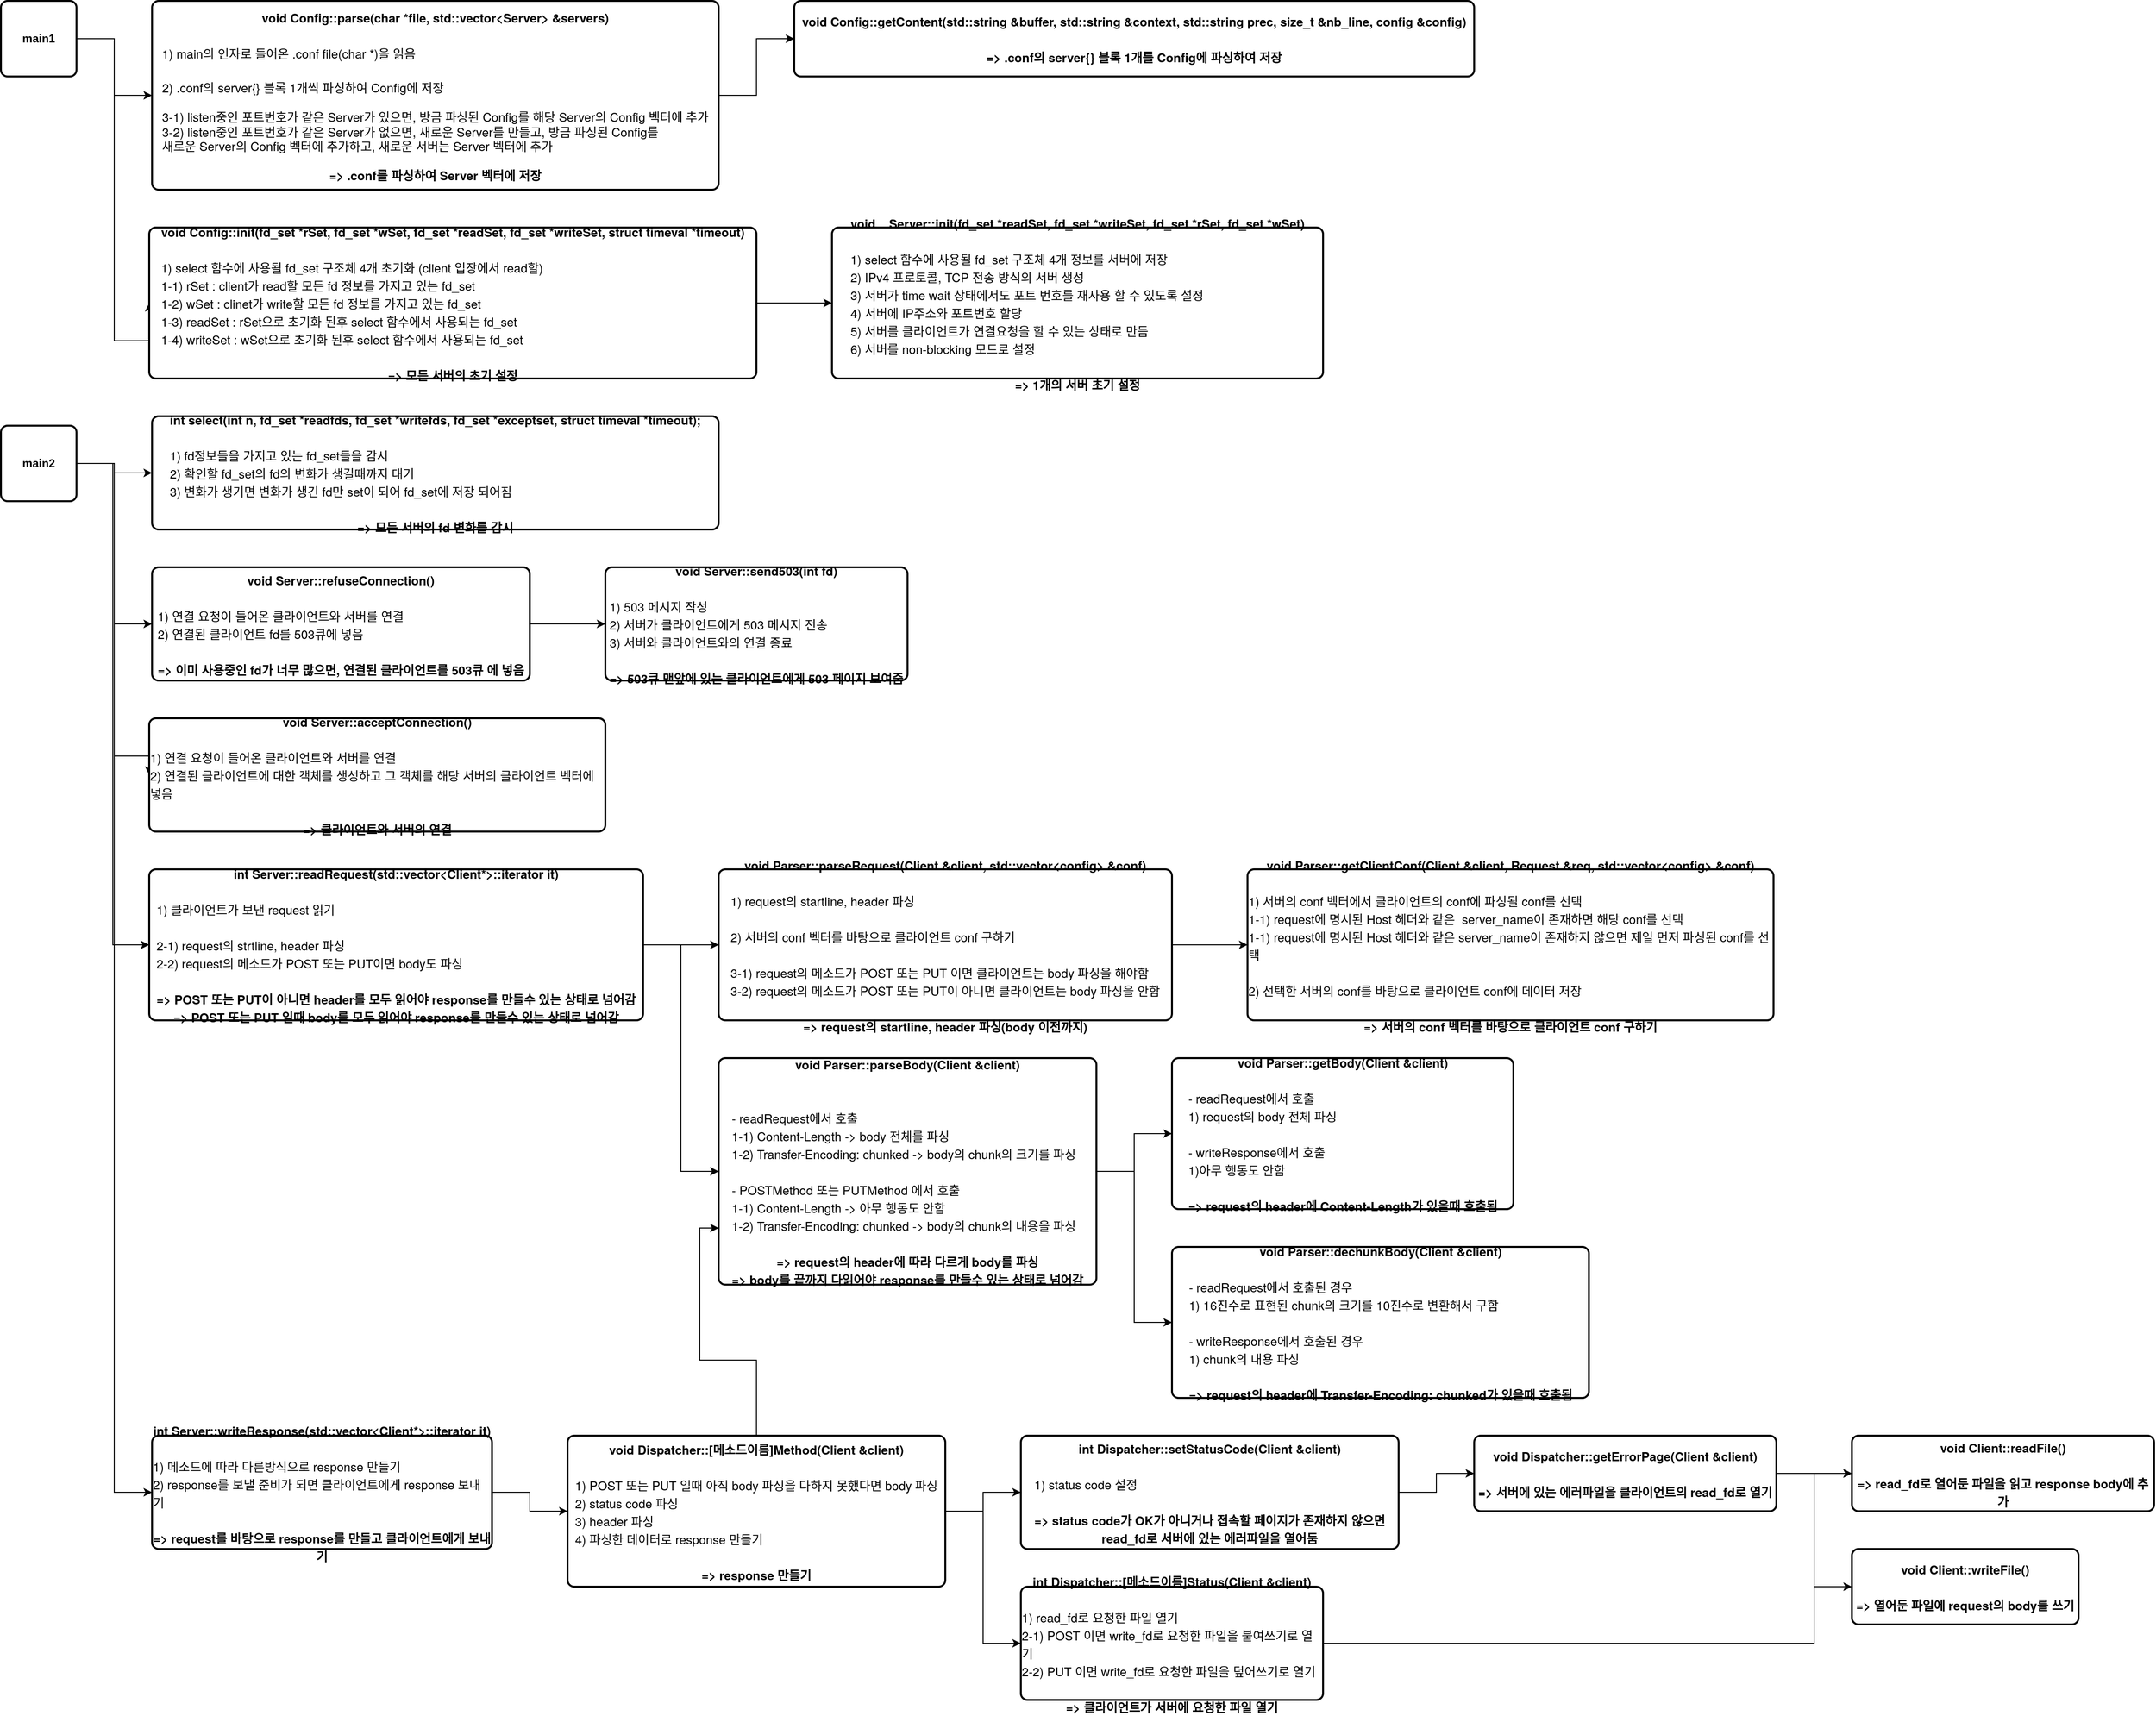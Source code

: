 <mxfile version="14.6.9" type="github">
  <diagram id="ksg2bCNkmtWttex-SocE" name="Page-1">
    <mxGraphModel dx="3784" dy="2456" grid="1" gridSize="10" guides="1" tooltips="1" connect="1" arrows="1" fold="1" page="1" pageScale="1" pageWidth="1654" pageHeight="2336" math="0" shadow="0">
      <root>
        <mxCell id="0" />
        <mxCell id="1" parent="0" />
        <mxCell id="yp7RpvEsYhKyFqzNIah3-1" style="edgeStyle=orthogonalEdgeStyle;rounded=0;orthogonalLoop=1;jettySize=auto;html=1;entryX=0;entryY=0.5;entryDx=0;entryDy=0;" edge="1" parent="1" source="yp7RpvEsYhKyFqzNIah3-3" target="yp7RpvEsYhKyFqzNIah3-5">
          <mxGeometry relative="1" as="geometry">
            <Array as="points">
              <mxPoint x="160" y="80" />
              <mxPoint x="160" y="140" />
            </Array>
          </mxGeometry>
        </mxCell>
        <mxCell id="yp7RpvEsYhKyFqzNIah3-2" style="edgeStyle=orthogonalEdgeStyle;rounded=0;orthogonalLoop=1;jettySize=auto;html=1;entryX=0;entryY=0.5;entryDx=0;entryDy=0;" edge="1" parent="1" source="yp7RpvEsYhKyFqzNIah3-3" target="yp7RpvEsYhKyFqzNIah3-9">
          <mxGeometry relative="1" as="geometry">
            <Array as="points">
              <mxPoint x="160" y="80" />
              <mxPoint x="160" y="400" />
            </Array>
          </mxGeometry>
        </mxCell>
        <mxCell id="yp7RpvEsYhKyFqzNIah3-3" value="&lt;b&gt;main1&lt;/b&gt;" style="rounded=1;whiteSpace=wrap;html=1;absoluteArcSize=1;arcSize=14;strokeWidth=2;" vertex="1" parent="1">
          <mxGeometry x="40" y="40" width="80" height="80" as="geometry" />
        </mxCell>
        <mxCell id="yp7RpvEsYhKyFqzNIah3-4" style="edgeStyle=orthogonalEdgeStyle;rounded=0;orthogonalLoop=1;jettySize=auto;html=1;entryX=0;entryY=0.5;entryDx=0;entryDy=0;" edge="1" parent="1" source="yp7RpvEsYhKyFqzNIah3-5" target="yp7RpvEsYhKyFqzNIah3-6">
          <mxGeometry relative="1" as="geometry" />
        </mxCell>
        <mxCell id="yp7RpvEsYhKyFqzNIah3-5" value="&lt;p class=&quot;p1&quot; style=&quot;margin: 0px ; font-stretch: normal ; font-size: 13px ; line-height: normal ; font-family: &amp;#34;helvetica neue&amp;#34;&quot;&gt;&lt;b&gt;void Config::parse(char *file, std::vector&amp;lt;Server&amp;gt; &amp;amp;servers)&lt;/b&gt;&lt;/p&gt;&lt;p class=&quot;p1&quot; style=&quot;text-align: left ; margin: 0px ; font-stretch: normal ; font-size: 13px ; line-height: normal ; font-family: &amp;#34;helvetica neue&amp;#34;&quot;&gt;&lt;b&gt;&lt;br&gt;&lt;/b&gt;&lt;/p&gt;&lt;p class=&quot;p1&quot; style=&quot;text-align: left ; margin: 0px ; font-stretch: normal ; font-size: 13px ; line-height: normal ; font-family: &amp;#34;helvetica neue&amp;#34;&quot;&gt;1) main의 인자로 들어온 .conf file(char *)을 읽음&lt;/p&gt;&lt;p class=&quot;p1&quot; style=&quot;text-align: left ; margin: 0px ; font-stretch: normal ; font-size: 13px ; line-height: normal ; font-family: &amp;#34;helvetica neue&amp;#34;&quot;&gt;&lt;br&gt;&lt;/p&gt;&lt;font face=&quot;helvetica neue&quot;&gt;&lt;div style=&quot;text-align: left&quot;&gt;&lt;span style=&quot;font-size: 13px&quot;&gt;2) .conf의 server{} 블록 1개씩 파싱하여 Config에 저장&lt;/span&gt;&lt;/div&gt;&lt;div style=&quot;text-align: left&quot;&gt;&lt;span style=&quot;font-size: 13px&quot;&gt;&lt;br&gt;&lt;/span&gt;&lt;/div&gt;&lt;div style=&quot;text-align: left&quot;&gt;&lt;span style=&quot;font-size: 13px&quot;&gt;3-1) listen중인 포트번호가 같은 Server가 있으면, 방금 파싱된 Config를 해당 Server의 Config 벡터에 추가&lt;/span&gt;&lt;/div&gt;&lt;div style=&quot;text-align: left&quot;&gt;&lt;span style=&quot;font-size: 13px&quot;&gt;3-2) listen중인 포트번호가 같은 Server가 없으면, 새로운 Server를 만들고, 방금 파싱된 Config를&amp;nbsp;&lt;/span&gt;&lt;/div&gt;&lt;div style=&quot;text-align: left&quot;&gt;&lt;span style=&quot;font-size: 13px&quot;&gt;새로운 Server의 Config 벡터에 추가하고,&amp;nbsp;&lt;/span&gt;&lt;span style=&quot;font-size: 13px&quot;&gt;새로운 서버는 Server 벡터에 추가&lt;/span&gt;&lt;/div&gt;&lt;div style=&quot;text-align: left&quot;&gt;&lt;span style=&quot;font-size: 13px&quot;&gt;&lt;br&gt;&lt;/span&gt;&lt;/div&gt;&lt;div&gt;&lt;span style=&quot;font-size: 13px&quot;&gt;&lt;b&gt;=&amp;gt; .conf를 파싱하여 Server 벡터에 저장&lt;/b&gt;&lt;/span&gt;&lt;/div&gt;&lt;/font&gt;" style="rounded=1;whiteSpace=wrap;html=1;absoluteArcSize=1;arcSize=14;strokeWidth=2;" vertex="1" parent="1">
          <mxGeometry x="200" y="40" width="600" height="200" as="geometry" />
        </mxCell>
        <mxCell id="yp7RpvEsYhKyFqzNIah3-6" value="&lt;p class=&quot;p1&quot; style=&quot;margin: 0px ; font-stretch: normal ; font-size: 13px ; line-height: normal ; font-family: &amp;#34;helvetica neue&amp;#34;&quot;&gt;&lt;b&gt;void Config::getContent(std::string &amp;amp;buffer, std::string &amp;amp;context, std::string prec, size_t &amp;amp;nb_line, config &amp;amp;config)&lt;/b&gt;&lt;/p&gt;&lt;p class=&quot;p1&quot; style=&quot;text-align: left ; margin: 0px ; font-stretch: normal ; font-size: 13px ; line-height: normal ; font-family: &amp;#34;helvetica neue&amp;#34;&quot;&gt;&lt;br&gt;&lt;/p&gt;&lt;p class=&quot;p1&quot; style=&quot;margin: 0px ; font-stretch: normal ; font-size: 13px ; line-height: normal ; font-family: &amp;#34;helvetica neue&amp;#34;&quot;&gt;&lt;b&gt;=&amp;gt; .conf의 server{} 블록 1개를 Config에 파싱하여 저장&lt;/b&gt;&lt;/p&gt;" style="rounded=1;whiteSpace=wrap;html=1;absoluteArcSize=1;arcSize=14;strokeWidth=2;" vertex="1" parent="1">
          <mxGeometry x="880" y="40" width="720" height="80" as="geometry" />
        </mxCell>
        <mxCell id="yp7RpvEsYhKyFqzNIah3-7" style="edgeStyle=orthogonalEdgeStyle;rounded=0;orthogonalLoop=1;jettySize=auto;html=1;exitX=0.5;exitY=1;exitDx=0;exitDy=0;" edge="1" parent="1" source="yp7RpvEsYhKyFqzNIah3-5" target="yp7RpvEsYhKyFqzNIah3-5">
          <mxGeometry relative="1" as="geometry" />
        </mxCell>
        <mxCell id="yp7RpvEsYhKyFqzNIah3-8" value="" style="edgeStyle=orthogonalEdgeStyle;rounded=0;orthogonalLoop=1;jettySize=auto;html=1;" edge="1" parent="1" source="yp7RpvEsYhKyFqzNIah3-9" target="yp7RpvEsYhKyFqzNIah3-10">
          <mxGeometry relative="1" as="geometry" />
        </mxCell>
        <mxCell id="yp7RpvEsYhKyFqzNIah3-9" value="&lt;p class=&quot;p1&quot; style=&quot;margin: 0px ; font-stretch: normal ; font-size: 13px ; line-height: normal ; font-family: &amp;#34;helvetica neue&amp;#34;&quot;&gt;&lt;b&gt;void Config::init(fd_set *rSet, fd_set *wSet, fd_set *readSet, fd_set *writeSet, struct timeval *timeout)&lt;/b&gt;&lt;/p&gt;&lt;p class=&quot;p1&quot; style=&quot;text-align: left ; margin: 0px ; font-stretch: normal ; font-size: 13px ; line-height: normal ; font-family: &amp;#34;helvetica neue&amp;#34;&quot;&gt;&lt;br&gt;&lt;/p&gt;&lt;p class=&quot;p1&quot; style=&quot;text-align: left ; margin: 0px ; font-stretch: normal ; font-size: 13px ; line-height: normal ; font-family: &amp;#34;helvetica neue&amp;#34;&quot;&gt;1) select 함수에 사용될 fd_set 구조체 4개 초기화 (client 입장에서 read할)&lt;/p&gt;&lt;p class=&quot;p1&quot; style=&quot;text-align: left ; margin: 0px ; font-stretch: normal ; font-size: 13px ; line-height: normal ; font-family: &amp;#34;helvetica neue&amp;#34;&quot;&gt;1-1) rSet : client가 read할 모든 fd 정보를 가지고 있는 fd_set&lt;/p&gt;&lt;p class=&quot;p1&quot; style=&quot;text-align: left ; margin: 0px ; font-stretch: normal ; font-size: 13px ; line-height: normal ; font-family: &amp;#34;helvetica neue&amp;#34;&quot;&gt;1-2) wSet : clinet가 write할 모든 fd 정보를 가지고 있는 fd_set&lt;/p&gt;&lt;p class=&quot;p1&quot; style=&quot;text-align: left ; margin: 0px ; font-stretch: normal ; font-size: 13px ; line-height: normal ; font-family: &amp;#34;helvetica neue&amp;#34;&quot;&gt;1-3) readSet : rSet으로 초기화 된후 select 함수에서 사용되는 fd_set&lt;/p&gt;&lt;p class=&quot;p1&quot; style=&quot;text-align: left ; margin: 0px ; font-stretch: normal ; font-size: 13px ; line-height: normal ; font-family: &amp;#34;helvetica neue&amp;#34;&quot;&gt;1-4) writeSet : wSet으로 초기화 된후 select 함수에서 사용되는 fd_set&lt;/p&gt;&lt;p class=&quot;p1&quot; style=&quot;text-align: left ; margin: 0px ; font-stretch: normal ; font-size: 13px ; line-height: normal ; font-family: &amp;#34;helvetica neue&amp;#34;&quot;&gt;&lt;br&gt;&lt;/p&gt;&lt;p class=&quot;p1&quot; style=&quot;margin: 0px ; font-stretch: normal ; font-size: 13px ; line-height: normal ; font-family: &amp;#34;helvetica neue&amp;#34;&quot;&gt;&lt;b&gt;=&amp;gt; 모든 서버의 초기 설정&lt;/b&gt;&lt;/p&gt;" style="rounded=1;whiteSpace=wrap;html=1;absoluteArcSize=1;arcSize=14;strokeWidth=2;" vertex="1" parent="1">
          <mxGeometry x="197" y="280" width="643" height="160" as="geometry" />
        </mxCell>
        <mxCell id="yp7RpvEsYhKyFqzNIah3-10" value="&lt;p class=&quot;p1&quot; style=&quot;margin: 0px ; font-stretch: normal ; font-size: 13px ; line-height: normal ; font-family: &amp;#34;helvetica neue&amp;#34;&quot;&gt;&lt;b&gt;void&lt;span class=&quot;Apple-converted-space&quot;&gt;&amp;nbsp; &amp;nbsp; &lt;/span&gt;Server::init(fd_set *readSet, fd_set *writeSet, fd_set *rSet, fd_set *wSet)&lt;/b&gt;&lt;/p&gt;&lt;p class=&quot;p1&quot; style=&quot;text-align: left ; margin: 0px ; font-stretch: normal ; font-size: 13px ; line-height: normal ; font-family: &amp;#34;helvetica neue&amp;#34;&quot;&gt;&lt;br&gt;&lt;/p&gt;&lt;p class=&quot;p1&quot; style=&quot;text-align: left ; margin: 0px ; font-stretch: normal ; font-size: 13px ; line-height: normal ; font-family: &amp;#34;helvetica neue&amp;#34;&quot;&gt;1) select 함수에 사용될 fd_set 구조체 4개 정보를 서버에 저장&lt;/p&gt;&lt;p class=&quot;p1&quot; style=&quot;text-align: left ; margin: 0px ; font-stretch: normal ; font-size: 13px ; line-height: normal ; font-family: &amp;#34;helvetica neue&amp;#34;&quot;&gt;2)&amp;nbsp;IPv4 프로토콜, TCP 전송 방식의 서버 생성&lt;/p&gt;&lt;p class=&quot;p1&quot; style=&quot;text-align: left ; margin: 0px ; font-stretch: normal ; font-size: 13px ; line-height: normal ; font-family: &amp;#34;helvetica neue&amp;#34;&quot;&gt;3) 서버가 time wait 상태에서도 포트 번호를 재사용 할 수 있도록 설정&lt;/p&gt;&lt;p class=&quot;p1&quot; style=&quot;text-align: left ; margin: 0px ; font-stretch: normal ; font-size: 13px ; line-height: normal ; font-family: &amp;#34;helvetica neue&amp;#34;&quot;&gt;4) 서버에 IP주소와 포트번호 할당&lt;br&gt;&lt;/p&gt;&lt;p class=&quot;p1&quot; style=&quot;text-align: left ; margin: 0px ; font-stretch: normal ; font-size: 13px ; line-height: normal ; font-family: &amp;#34;helvetica neue&amp;#34;&quot;&gt;5) 서버를 클라이언트가 연결요청을 할 수 있는 상태로 만듬&lt;/p&gt;&lt;p class=&quot;p1&quot; style=&quot;text-align: left ; margin: 0px ; font-stretch: normal ; font-size: 13px ; line-height: normal ; font-family: &amp;#34;helvetica neue&amp;#34;&quot;&gt;6) 서버를 non-blocking 모드로 설정&lt;/p&gt;&lt;p class=&quot;p1&quot; style=&quot;text-align: left ; margin: 0px ; font-stretch: normal ; font-size: 13px ; line-height: normal ; font-family: &amp;#34;helvetica neue&amp;#34;&quot;&gt;&lt;br&gt;&lt;/p&gt;&lt;p class=&quot;p1&quot; style=&quot;margin: 0px ; font-stretch: normal ; font-size: 13px ; line-height: normal ; font-family: &amp;#34;helvetica neue&amp;#34;&quot;&gt;&lt;b&gt;=&amp;gt; 1개의 서버 초기 설정&lt;/b&gt;&lt;/p&gt;" style="rounded=1;whiteSpace=wrap;html=1;absoluteArcSize=1;arcSize=14;strokeWidth=2;" vertex="1" parent="1">
          <mxGeometry x="920" y="280" width="520" height="160" as="geometry" />
        </mxCell>
        <mxCell id="yp7RpvEsYhKyFqzNIah3-11" value="&lt;p class=&quot;p1&quot; style=&quot;margin: 0px ; font-stretch: normal ; font-size: 13px ; line-height: normal ; font-family: &amp;#34;helvetica neue&amp;#34;&quot;&gt;&lt;b&gt;int&lt;span class=&quot;Apple-tab-span&quot;&gt;	&lt;/span&gt;select(int n, fd_set *readfds, fd_set *writefds, fd_set *exceptset, struct timeval *timeout);&lt;/b&gt;&lt;/p&gt;&lt;p class=&quot;p1&quot; style=&quot;text-align: left ; margin: 0px ; font-stretch: normal ; font-size: 13px ; line-height: normal ; font-family: &amp;#34;helvetica neue&amp;#34;&quot;&gt;&lt;br&gt;&lt;/p&gt;&lt;p class=&quot;p1&quot; style=&quot;text-align: left ; margin: 0px ; font-stretch: normal ; font-size: 13px ; line-height: normal ; font-family: &amp;#34;helvetica neue&amp;#34;&quot;&gt;1) fd정보들을 가지고 있는 fd_set들을 감시&lt;/p&gt;&lt;p class=&quot;p1&quot; style=&quot;text-align: left ; margin: 0px ; font-stretch: normal ; font-size: 13px ; line-height: normal ; font-family: &amp;#34;helvetica neue&amp;#34;&quot;&gt;2) 확인할 fd_set의 fd의 변화가 생길때까지 대기&lt;/p&gt;&lt;p class=&quot;p1&quot; style=&quot;text-align: left ; margin: 0px ; font-stretch: normal ; font-size: 13px ; line-height: normal ; font-family: &amp;#34;helvetica neue&amp;#34;&quot;&gt;3) 변화가 생기면 변화가 생긴 fd만 set이 되어 fd_set에 저장 되어짐&lt;/p&gt;&lt;p class=&quot;p1&quot; style=&quot;text-align: left ; margin: 0px ; font-stretch: normal ; font-size: 13px ; line-height: normal ; font-family: &amp;#34;helvetica neue&amp;#34;&quot;&gt;&lt;br&gt;&lt;/p&gt;&lt;p class=&quot;p1&quot; style=&quot;margin: 0px ; font-stretch: normal ; font-size: 13px ; line-height: normal ; font-family: &amp;#34;helvetica neue&amp;#34;&quot;&gt;&lt;b&gt;=&amp;gt; 모든 서버의 fd 변화를 감시&lt;/b&gt;&lt;/p&gt;" style="rounded=1;whiteSpace=wrap;html=1;absoluteArcSize=1;arcSize=14;strokeWidth=2;" vertex="1" parent="1">
          <mxGeometry x="200" y="480" width="600" height="120" as="geometry" />
        </mxCell>
        <mxCell id="yp7RpvEsYhKyFqzNIah3-12" style="edgeStyle=orthogonalEdgeStyle;rounded=0;orthogonalLoop=1;jettySize=auto;html=1;" edge="1" parent="1" source="yp7RpvEsYhKyFqzNIah3-17" target="yp7RpvEsYhKyFqzNIah3-11">
          <mxGeometry relative="1" as="geometry" />
        </mxCell>
        <mxCell id="yp7RpvEsYhKyFqzNIah3-13" style="edgeStyle=orthogonalEdgeStyle;rounded=0;orthogonalLoop=1;jettySize=auto;html=1;entryX=0;entryY=0.5;entryDx=0;entryDy=0;" edge="1" parent="1" source="yp7RpvEsYhKyFqzNIah3-17" target="yp7RpvEsYhKyFqzNIah3-19">
          <mxGeometry relative="1" as="geometry" />
        </mxCell>
        <mxCell id="yp7RpvEsYhKyFqzNIah3-14" style="edgeStyle=orthogonalEdgeStyle;rounded=0;orthogonalLoop=1;jettySize=auto;html=1;entryX=0;entryY=0.5;entryDx=0;entryDy=0;" edge="1" parent="1" source="yp7RpvEsYhKyFqzNIah3-17" target="yp7RpvEsYhKyFqzNIah3-20">
          <mxGeometry relative="1" as="geometry">
            <Array as="points">
              <mxPoint x="160" y="530" />
              <mxPoint x="160" y="840" />
            </Array>
          </mxGeometry>
        </mxCell>
        <mxCell id="yp7RpvEsYhKyFqzNIah3-15" style="edgeStyle=orthogonalEdgeStyle;rounded=0;orthogonalLoop=1;jettySize=auto;html=1;entryX=0;entryY=0.5;entryDx=0;entryDy=0;" edge="1" parent="1" source="yp7RpvEsYhKyFqzNIah3-17" target="yp7RpvEsYhKyFqzNIah3-24">
          <mxGeometry relative="1" as="geometry" />
        </mxCell>
        <mxCell id="yp7RpvEsYhKyFqzNIah3-16" style="edgeStyle=orthogonalEdgeStyle;rounded=0;orthogonalLoop=1;jettySize=auto;html=1;entryX=0;entryY=0.5;entryDx=0;entryDy=0;" edge="1" parent="1" source="yp7RpvEsYhKyFqzNIah3-17" target="yp7RpvEsYhKyFqzNIah3-35">
          <mxGeometry relative="1" as="geometry" />
        </mxCell>
        <mxCell id="yp7RpvEsYhKyFqzNIah3-17" value="&lt;b&gt;main2&lt;/b&gt;" style="rounded=1;whiteSpace=wrap;html=1;absoluteArcSize=1;arcSize=14;strokeWidth=2;" vertex="1" parent="1">
          <mxGeometry x="40" y="490" width="80" height="80" as="geometry" />
        </mxCell>
        <mxCell id="yp7RpvEsYhKyFqzNIah3-18" value="" style="edgeStyle=orthogonalEdgeStyle;rounded=0;orthogonalLoop=1;jettySize=auto;html=1;" edge="1" parent="1" source="yp7RpvEsYhKyFqzNIah3-19" target="yp7RpvEsYhKyFqzNIah3-21">
          <mxGeometry relative="1" as="geometry" />
        </mxCell>
        <mxCell id="yp7RpvEsYhKyFqzNIah3-19" value="&lt;p class=&quot;p1&quot; style=&quot;margin: 0px ; font-stretch: normal ; font-size: 13px ; line-height: normal ; font-family: &amp;#34;helvetica neue&amp;#34;&quot;&gt;&lt;b&gt;void Server::refuseConnection()&lt;/b&gt;&lt;/p&gt;&lt;p class=&quot;p1&quot; style=&quot;margin: 0px ; font-stretch: normal ; font-size: 13px ; line-height: normal ; font-family: &amp;#34;helvetica neue&amp;#34;&quot;&gt;&lt;b&gt;&lt;br&gt;&lt;/b&gt;&lt;/p&gt;&lt;p class=&quot;p1&quot; style=&quot;text-align: left ; margin: 0px ; font-stretch: normal ; font-size: 13px ; line-height: normal ; font-family: &amp;#34;helvetica neue&amp;#34;&quot;&gt;1) 연결 요청이 들어온 클라이언트와 서버를 연결&lt;/p&gt;&lt;p class=&quot;p1&quot; style=&quot;text-align: left ; margin: 0px ; font-stretch: normal ; font-size: 13px ; line-height: normal ; font-family: &amp;#34;helvetica neue&amp;#34;&quot;&gt;2) 연결된 클라이언트 fd를 503큐에 넣음&lt;/p&gt;&lt;p class=&quot;p1&quot; style=&quot;text-align: left ; margin: 0px ; font-stretch: normal ; font-size: 13px ; line-height: normal ; font-family: &amp;#34;helvetica neue&amp;#34;&quot;&gt;&lt;br&gt;&lt;/p&gt;&lt;p class=&quot;p1&quot; style=&quot;margin: 0px ; font-stretch: normal ; font-size: 13px ; line-height: normal ; font-family: &amp;#34;helvetica neue&amp;#34;&quot;&gt;&lt;b&gt;=&amp;gt; 이미 사용중인 fd가 너무 많으면, 연결된 클라이언트를 503큐 에 넣음&lt;/b&gt;&lt;/p&gt;" style="rounded=1;whiteSpace=wrap;html=1;absoluteArcSize=1;arcSize=14;strokeWidth=2;" vertex="1" parent="1">
          <mxGeometry x="200" y="640" width="400" height="120" as="geometry" />
        </mxCell>
        <mxCell id="yp7RpvEsYhKyFqzNIah3-20" value="&lt;p class=&quot;p1&quot; style=&quot;margin: 0px ; font-stretch: normal ; font-size: 13px ; line-height: normal ; font-family: &amp;#34;helvetica neue&amp;#34;&quot;&gt;&lt;b&gt;void Server::acceptConnection()&lt;/b&gt;&lt;/p&gt;&lt;p class=&quot;p1&quot; style=&quot;margin: 0px ; font-stretch: normal ; font-size: 13px ; line-height: normal ; font-family: &amp;#34;helvetica neue&amp;#34;&quot;&gt;&lt;b&gt;&lt;br&gt;&lt;/b&gt;&lt;/p&gt;&lt;p class=&quot;p1&quot; style=&quot;text-align: left ; margin: 0px ; font-stretch: normal ; font-size: 13px ; line-height: normal ; font-family: &amp;#34;helvetica neue&amp;#34;&quot;&gt;1) 연결 요청이 들어온 클라이언트와 서버를 연결&lt;/p&gt;&lt;p class=&quot;p1&quot; style=&quot;text-align: left ; margin: 0px ; font-stretch: normal ; font-size: 13px ; line-height: normal ; font-family: &amp;#34;helvetica neue&amp;#34;&quot;&gt;2) 연결된 클라이언트에 대한 객체를 생성하고 그 객체를 해당 서버의 클라이언트 벡터에 넣음&lt;/p&gt;&lt;p class=&quot;p1&quot; style=&quot;text-align: left ; margin: 0px ; font-stretch: normal ; font-size: 13px ; line-height: normal ; font-family: &amp;#34;helvetica neue&amp;#34;&quot;&gt;&lt;br&gt;&lt;/p&gt;&lt;p class=&quot;p1&quot; style=&quot;margin: 0px ; font-stretch: normal ; font-size: 13px ; line-height: normal ; font-family: &amp;#34;helvetica neue&amp;#34;&quot;&gt;&lt;b&gt;=&amp;gt; 클라이언트와 서버의 연결&lt;/b&gt;&lt;/p&gt;" style="rounded=1;whiteSpace=wrap;html=1;absoluteArcSize=1;arcSize=14;strokeWidth=2;" vertex="1" parent="1">
          <mxGeometry x="197" y="800" width="483" height="120" as="geometry" />
        </mxCell>
        <mxCell id="yp7RpvEsYhKyFqzNIah3-21" value="&lt;p class=&quot;p1&quot; style=&quot;margin: 0px ; font-stretch: normal ; font-size: 13px ; line-height: normal ; font-family: &amp;#34;helvetica neue&amp;#34;&quot;&gt;&lt;b&gt;void Server::send503(int fd)&lt;/b&gt;&lt;/p&gt;&lt;p class=&quot;p1&quot; style=&quot;margin: 0px ; font-stretch: normal ; font-size: 13px ; line-height: normal ; font-family: &amp;#34;helvetica neue&amp;#34;&quot;&gt;&lt;b&gt;&lt;br&gt;&lt;/b&gt;&lt;/p&gt;&lt;p class=&quot;p1&quot; style=&quot;text-align: left ; margin: 0px ; font-stretch: normal ; font-size: 13px ; line-height: normal ; font-family: &amp;#34;helvetica neue&amp;#34;&quot;&gt;&lt;span&gt;1) 503 메시지 작성&lt;/span&gt;&lt;/p&gt;&lt;p class=&quot;p1&quot; style=&quot;text-align: left ; margin: 0px ; font-stretch: normal ; font-size: 13px ; line-height: normal ; font-family: &amp;#34;helvetica neue&amp;#34;&quot;&gt;&lt;span&gt;2) 서버가 클라이언트에게 503 메시지 전송&lt;/span&gt;&lt;/p&gt;&lt;p class=&quot;p1&quot; style=&quot;text-align: left ; margin: 0px ; font-stretch: normal ; font-size: 13px ; line-height: normal ; font-family: &amp;#34;helvetica neue&amp;#34;&quot;&gt;&lt;span&gt;3) 서버와 클라이언트와의 연결 종료&lt;/span&gt;&lt;/p&gt;&lt;p class=&quot;p1&quot; style=&quot;text-align: left ; margin: 0px ; font-stretch: normal ; font-size: 13px ; line-height: normal ; font-family: &amp;#34;helvetica neue&amp;#34;&quot;&gt;&lt;br&gt;&lt;/p&gt;&lt;p class=&quot;p1&quot; style=&quot;margin: 0px ; font-stretch: normal ; font-size: 13px ; line-height: normal ; font-family: &amp;#34;helvetica neue&amp;#34;&quot;&gt;&lt;b&gt;=&amp;gt; 503큐 맨앞에 있는 클라이언트에게 503 페이지 보여줌&lt;/b&gt;&lt;/p&gt;" style="rounded=1;whiteSpace=wrap;html=1;absoluteArcSize=1;arcSize=14;strokeWidth=2;" vertex="1" parent="1">
          <mxGeometry x="680" y="640" width="320" height="120" as="geometry" />
        </mxCell>
        <mxCell id="yp7RpvEsYhKyFqzNIah3-22" value="" style="edgeStyle=orthogonalEdgeStyle;rounded=0;orthogonalLoop=1;jettySize=auto;html=1;" edge="1" parent="1" source="yp7RpvEsYhKyFqzNIah3-24" target="yp7RpvEsYhKyFqzNIah3-26">
          <mxGeometry relative="1" as="geometry" />
        </mxCell>
        <mxCell id="yp7RpvEsYhKyFqzNIah3-23" style="edgeStyle=orthogonalEdgeStyle;rounded=0;orthogonalLoop=1;jettySize=auto;html=1;entryX=0;entryY=0.5;entryDx=0;entryDy=0;" edge="1" parent="1" source="yp7RpvEsYhKyFqzNIah3-24" target="yp7RpvEsYhKyFqzNIah3-30">
          <mxGeometry relative="1" as="geometry" />
        </mxCell>
        <mxCell id="yp7RpvEsYhKyFqzNIah3-24" value="&lt;p class=&quot;p1&quot; style=&quot;margin: 0px ; font-stretch: normal ; font-size: 13px ; line-height: normal ; font-family: &amp;#34;helvetica neue&amp;#34;&quot;&gt;&lt;b&gt;int Server::readRequest(std::vector&amp;lt;Client*&amp;gt;::iterator it)&lt;/b&gt;&lt;/p&gt;&lt;p class=&quot;p1&quot; style=&quot;margin: 0px ; font-stretch: normal ; font-size: 13px ; line-height: normal ; font-family: &amp;#34;helvetica neue&amp;#34;&quot;&gt;&lt;b&gt;&lt;br&gt;&lt;/b&gt;&lt;/p&gt;&lt;p class=&quot;p1&quot; style=&quot;text-align: left ; margin: 0px ; font-stretch: normal ; font-size: 13px ; line-height: normal ; font-family: &amp;#34;helvetica neue&amp;#34;&quot;&gt;1) 클라이언트가 보낸 request 읽기&lt;/p&gt;&lt;p class=&quot;p1&quot; style=&quot;text-align: left ; margin: 0px ; font-stretch: normal ; font-size: 13px ; line-height: normal ; font-family: &amp;#34;helvetica neue&amp;#34;&quot;&gt;&lt;br&gt;&lt;/p&gt;&lt;p class=&quot;p1&quot; style=&quot;text-align: left ; margin: 0px ; font-stretch: normal ; font-size: 13px ; line-height: normal ; font-family: &amp;#34;helvetica neue&amp;#34;&quot;&gt;2-1) request의 strtline, header 파싱&lt;/p&gt;&lt;p class=&quot;p1&quot; style=&quot;text-align: left ; margin: 0px ; font-stretch: normal ; font-size: 13px ; line-height: normal ; font-family: &amp;#34;helvetica neue&amp;#34;&quot;&gt;2-2) request의 메소드가 POST 또는 PUT이면 body도 파싱&lt;/p&gt;&lt;p class=&quot;p1&quot; style=&quot;text-align: left ; margin: 0px ; font-stretch: normal ; font-size: 13px ; line-height: normal ; font-family: &amp;#34;helvetica neue&amp;#34;&quot;&gt;&lt;br&gt;&lt;/p&gt;&lt;p class=&quot;p1&quot; style=&quot;text-align: left ; margin: 0px ; font-stretch: normal ; font-size: 13px ; line-height: normal ; font-family: &amp;#34;helvetica neue&amp;#34;&quot;&gt;&lt;b&gt;=&amp;gt; POST 또는 PUT이 아니면 header를 모두 읽어야 response를 만들수 있는 상태로 넘어감&lt;/b&gt;&lt;/p&gt;&lt;p class=&quot;p1&quot; style=&quot;margin: 0px ; font-stretch: normal ; font-size: 13px ; line-height: normal&quot;&gt;&lt;b style=&quot;font-family: &amp;#34;helvetica neue&amp;#34;&quot;&gt;=&amp;gt; POST 또는 PUT 일때 body&lt;/b&gt;&lt;span class=&quot;s1&quot; style=&quot;font-family: &amp;#34;apple sd gothic neo&amp;#34; ; font-stretch: normal ; line-height: normal&quot;&gt;&lt;b&gt;를&lt;/b&gt;&lt;/span&gt;&lt;b&gt;&lt;font face=&quot;Helvetica Neue&quot;&gt;&amp;nbsp;&lt;/font&gt;&lt;font face=&quot;Apple SD Gothic Neo&quot;&gt;모두 읽어야&lt;/font&gt;&lt;/b&gt;&lt;b style=&quot;font-family: &amp;#34;helvetica neue&amp;#34;&quot;&gt;&amp;nbsp;response&lt;/b&gt;&lt;span class=&quot;s1&quot; style=&quot;font-family: &amp;#34;apple sd gothic neo&amp;#34; ; font-stretch: normal ; line-height: normal&quot;&gt;&lt;b&gt;를&lt;/b&gt;&lt;/span&gt;&lt;b style=&quot;font-family: &amp;#34;helvetica neue&amp;#34;&quot;&gt; &lt;/b&gt;&lt;span class=&quot;s1&quot; style=&quot;font-family: &amp;#34;apple sd gothic neo&amp;#34; ; font-stretch: normal ; line-height: normal&quot;&gt;&lt;b&gt;만들수&lt;/b&gt;&lt;/span&gt;&lt;b style=&quot;font-family: &amp;#34;helvetica neue&amp;#34;&quot;&gt; &lt;/b&gt;&lt;span class=&quot;s1&quot; style=&quot;font-family: &amp;#34;apple sd gothic neo&amp;#34; ; font-stretch: normal ; line-height: normal&quot;&gt;&lt;b&gt;있는&lt;/b&gt;&lt;/span&gt;&lt;b style=&quot;font-family: &amp;#34;helvetica neue&amp;#34;&quot;&gt; &lt;/b&gt;&lt;span class=&quot;s1&quot; style=&quot;font-family: &amp;#34;apple sd gothic neo&amp;#34; ; font-stretch: normal ; line-height: normal&quot;&gt;&lt;b&gt;상태로&lt;/b&gt;&lt;/span&gt;&lt;b style=&quot;font-family: &amp;#34;helvetica neue&amp;#34;&quot;&gt; &lt;/b&gt;&lt;span class=&quot;s1&quot; style=&quot;font-family: &amp;#34;apple sd gothic neo&amp;#34; ; font-stretch: normal ; line-height: normal&quot;&gt;&lt;b&gt;넘어감&lt;/b&gt;&lt;/span&gt;&lt;/p&gt;" style="rounded=1;whiteSpace=wrap;html=1;absoluteArcSize=1;arcSize=14;strokeWidth=2;" vertex="1" parent="1">
          <mxGeometry x="197" y="960" width="523" height="160" as="geometry" />
        </mxCell>
        <mxCell id="yp7RpvEsYhKyFqzNIah3-25" value="" style="edgeStyle=orthogonalEdgeStyle;rounded=0;orthogonalLoop=1;jettySize=auto;html=1;" edge="1" parent="1" source="yp7RpvEsYhKyFqzNIah3-26" target="yp7RpvEsYhKyFqzNIah3-27">
          <mxGeometry relative="1" as="geometry" />
        </mxCell>
        <mxCell id="yp7RpvEsYhKyFqzNIah3-26" value="&lt;p class=&quot;p1&quot; style=&quot;margin: 0px ; font-stretch: normal ; font-size: 13px ; line-height: normal ; font-family: &amp;#34;helvetica neue&amp;#34;&quot;&gt;&lt;b&gt;void Parser::parseRequest(Client &amp;amp;client, std::vector&amp;lt;config&amp;gt; &amp;amp;conf)&lt;/b&gt;&lt;/p&gt;&lt;p class=&quot;p1&quot; style=&quot;margin: 0px ; font-stretch: normal ; font-size: 13px ; line-height: normal ; font-family: &amp;#34;helvetica neue&amp;#34;&quot;&gt;&lt;b&gt;&lt;br&gt;&lt;/b&gt;&lt;/p&gt;&lt;p class=&quot;p1&quot; style=&quot;text-align: left ; margin: 0px ; font-stretch: normal ; font-size: 13px ; line-height: normal ; font-family: &amp;#34;helvetica neue&amp;#34;&quot;&gt;1) request의 startline, header 파싱&lt;/p&gt;&lt;p class=&quot;p1&quot; style=&quot;text-align: left ; margin: 0px ; font-stretch: normal ; font-size: 13px ; line-height: normal ; font-family: &amp;#34;helvetica neue&amp;#34;&quot;&gt;&lt;br&gt;&lt;/p&gt;&lt;p class=&quot;p1&quot; style=&quot;text-align: left ; margin: 0px ; font-stretch: normal ; font-size: 13px ; line-height: normal ; font-family: &amp;#34;helvetica neue&amp;#34;&quot;&gt;2) 서버의 conf 벡터를 바탕으로 클라이언트 conf 구하기&lt;/p&gt;&lt;p class=&quot;p1&quot; style=&quot;text-align: left ; margin: 0px ; font-stretch: normal ; font-size: 13px ; line-height: normal ; font-family: &amp;#34;helvetica neue&amp;#34;&quot;&gt;&lt;br&gt;&lt;/p&gt;&lt;p class=&quot;p1&quot; style=&quot;text-align: left ; margin: 0px ; font-stretch: normal ; font-size: 13px ; line-height: normal ; font-family: &amp;#34;helvetica neue&amp;#34;&quot;&gt;3-1) request의 메소드가 POST 또는 PUT 이면 클라이언트는 body 파싱을 해야함&lt;/p&gt;&lt;p class=&quot;p1&quot; style=&quot;text-align: left ; margin: 0px ; font-stretch: normal ; font-size: 13px ; line-height: normal ; font-family: &amp;#34;helvetica neue&amp;#34;&quot;&gt;3-2) request의 메소드가 POST 또는 PUT이 아니면 클라이언트는 body 파싱을 안함&lt;/p&gt;&lt;p class=&quot;p1&quot; style=&quot;text-align: left ; margin: 0px ; font-stretch: normal ; font-size: 13px ; line-height: normal ; font-family: &amp;#34;helvetica neue&amp;#34;&quot;&gt;&lt;br&gt;&lt;/p&gt;&lt;p class=&quot;p1&quot; style=&quot;margin: 0px ; font-stretch: normal ; font-size: 13px ; line-height: normal ; font-family: &amp;#34;helvetica neue&amp;#34;&quot;&gt;&lt;b&gt;=&amp;gt; request의 startline, header 파싱(body 이전까지)&lt;/b&gt;&lt;/p&gt;" style="rounded=1;whiteSpace=wrap;html=1;absoluteArcSize=1;arcSize=14;strokeWidth=2;" vertex="1" parent="1">
          <mxGeometry x="800" y="960" width="480" height="160" as="geometry" />
        </mxCell>
        <mxCell id="yp7RpvEsYhKyFqzNIah3-27" value="&lt;p class=&quot;p1&quot; style=&quot;margin: 0px ; font-stretch: normal ; font-size: 13px ; line-height: normal ; font-family: &amp;#34;helvetica neue&amp;#34;&quot;&gt;&lt;b&gt;void Parser::getClientConf(Client &amp;amp;client, Request &amp;amp;req, std::vector&amp;lt;config&amp;gt; &amp;amp;conf)&lt;/b&gt;&lt;/p&gt;&lt;p class=&quot;p1&quot; style=&quot;margin: 0px ; font-stretch: normal ; font-size: 13px ; line-height: normal ; font-family: &amp;#34;helvetica neue&amp;#34;&quot;&gt;&lt;b&gt;&lt;br&gt;&lt;/b&gt;&lt;/p&gt;&lt;p class=&quot;p1&quot; style=&quot;text-align: left ; margin: 0px ; font-stretch: normal ; font-size: 13px ; line-height: normal ; font-family: &amp;#34;helvetica neue&amp;#34;&quot;&gt;1) 서버의 conf 벡터에서 클라이언트의 conf에 파싱될 conf를 선택&lt;/p&gt;&lt;p class=&quot;p1&quot; style=&quot;text-align: left ; margin: 0px ; font-stretch: normal ; font-size: 13px ; line-height: normal ; font-family: &amp;#34;helvetica neue&amp;#34;&quot;&gt;1-1) request에 명시된 Host 헤더와 같은&amp;nbsp; server_name이 존재하면 해당 conf를 선택&lt;/p&gt;&lt;p class=&quot;p1&quot; style=&quot;text-align: left ; margin: 0px ; font-stretch: normal ; font-size: 13px ; line-height: normal ; font-family: &amp;#34;helvetica neue&amp;#34;&quot;&gt;1-1) request에 명시된 Host 헤더와 같은 server_name이 존재하지 않으면 제일 먼저 파싱된 conf를 선택&amp;nbsp;&lt;/p&gt;&lt;p class=&quot;p1&quot; style=&quot;text-align: left ; margin: 0px ; font-stretch: normal ; font-size: 13px ; line-height: normal ; font-family: &amp;#34;helvetica neue&amp;#34;&quot;&gt;&lt;br&gt;&lt;/p&gt;&lt;p class=&quot;p1&quot; style=&quot;text-align: left ; margin: 0px ; font-stretch: normal ; font-size: 13px ; line-height: normal ; font-family: &amp;#34;helvetica neue&amp;#34;&quot;&gt;2) 선택한 서버의 conf를 바탕으로 클라이언트 conf에 데이터 저장&lt;/p&gt;&lt;p class=&quot;p1&quot; style=&quot;text-align: left ; margin: 0px ; font-stretch: normal ; font-size: 13px ; line-height: normal ; font-family: &amp;#34;helvetica neue&amp;#34;&quot;&gt;&lt;br&gt;&lt;/p&gt;&lt;p class=&quot;p1&quot; style=&quot;margin: 0px ; font-stretch: normal ; font-size: 13px ; line-height: normal ; font-family: &amp;#34;helvetica neue&amp;#34;&quot;&gt;&lt;b&gt;=&amp;gt; 서버의 conf 벡터를 바탕으로 클라이언트 conf 구하기&lt;/b&gt;&lt;/p&gt;" style="rounded=1;whiteSpace=wrap;html=1;absoluteArcSize=1;arcSize=14;strokeWidth=2;" vertex="1" parent="1">
          <mxGeometry x="1360" y="960" width="557" height="160" as="geometry" />
        </mxCell>
        <mxCell id="yp7RpvEsYhKyFqzNIah3-28" value="" style="edgeStyle=orthogonalEdgeStyle;rounded=0;orthogonalLoop=1;jettySize=auto;html=1;" edge="1" parent="1" source="yp7RpvEsYhKyFqzNIah3-30" target="yp7RpvEsYhKyFqzNIah3-31">
          <mxGeometry relative="1" as="geometry" />
        </mxCell>
        <mxCell id="yp7RpvEsYhKyFqzNIah3-29" style="edgeStyle=orthogonalEdgeStyle;rounded=0;orthogonalLoop=1;jettySize=auto;html=1;" edge="1" parent="1" source="yp7RpvEsYhKyFqzNIah3-30" target="yp7RpvEsYhKyFqzNIah3-32">
          <mxGeometry relative="1" as="geometry" />
        </mxCell>
        <mxCell id="yp7RpvEsYhKyFqzNIah3-30" value="&lt;p class=&quot;p1&quot; style=&quot;margin: 0px ; font-stretch: normal ; font-size: 13px ; line-height: normal ; font-family: &amp;#34;helvetica neue&amp;#34;&quot;&gt;&lt;b&gt;void Parser::parseBody(Client &amp;amp;client)&lt;/b&gt;&lt;/p&gt;&lt;p class=&quot;p1&quot; style=&quot;margin: 0px ; font-stretch: normal ; font-size: 13px ; line-height: normal ; font-family: &amp;#34;helvetica neue&amp;#34;&quot;&gt;&lt;br&gt;&lt;/p&gt;&lt;p class=&quot;p1&quot; style=&quot;text-align: left ; margin: 0px ; font-stretch: normal ; font-size: 13px ; line-height: normal ; font-family: &amp;#34;helvetica neue&amp;#34;&quot;&gt;&lt;span&gt;&lt;br&gt;&lt;/span&gt;&lt;/p&gt;&lt;p class=&quot;p1&quot; style=&quot;text-align: left ; margin: 0px ; font-stretch: normal ; font-size: 13px ; line-height: normal ; font-family: &amp;#34;helvetica neue&amp;#34;&quot;&gt;&lt;span style=&quot;text-align: center&quot;&gt;- readRequest에서 호출&lt;/span&gt;&lt;/p&gt;&lt;p class=&quot;p1&quot; style=&quot;text-align: left ; margin: 0px ; font-stretch: normal ; font-size: 13px ; line-height: normal ; font-family: &amp;#34;helvetica neue&amp;#34;&quot;&gt;&lt;span style=&quot;text-align: center&quot;&gt;1-1) &lt;/span&gt;&lt;span style=&quot;font-family: &amp;#34;helvetica neue&amp;#34;&quot;&gt;Content-Length -&amp;gt; body 전체를 파싱&lt;/span&gt;&lt;/p&gt;&lt;p class=&quot;p1&quot; style=&quot;text-align: left ; margin: 0px ; font-stretch: normal ; font-size: 13px ; line-height: normal ; font-family: &amp;#34;helvetica neue&amp;#34;&quot;&gt;&lt;span style=&quot;font-family: &amp;#34;helvetica neue&amp;#34;&quot;&gt;1-2) &lt;/span&gt;&lt;span style=&quot;font-family: &amp;#34;helvetica neue&amp;#34;&quot;&gt;Transfer-Encoding: chunked -&amp;gt; body의 chunk의 크기를 파싱&lt;/span&gt;&lt;/p&gt;&lt;p class=&quot;p1&quot; style=&quot;text-align: left ; margin: 0px ; font-stretch: normal ; font-size: 13px ; line-height: normal ; font-family: &amp;#34;helvetica neue&amp;#34;&quot;&gt;&lt;span style=&quot;text-align: center&quot;&gt;&lt;br&gt;&lt;/span&gt;&lt;/p&gt;&lt;p class=&quot;p1&quot; style=&quot;text-align: left ; margin: 0px ; font-stretch: normal ; font-size: 13px ; line-height: normal ; font-family: &amp;#34;helvetica neue&amp;#34;&quot;&gt;-&amp;nbsp;&lt;span style=&quot;font-family: &amp;#34;helvetica neue&amp;#34;&quot;&gt;POSTMethod&lt;/span&gt;&lt;span style=&quot;font-family: &amp;#34;helvetica neue&amp;#34;&quot;&gt; 또는&amp;nbsp;&lt;/span&gt;&lt;span style=&quot;font-family: &amp;#34;helvetica neue&amp;#34;&quot;&gt;PUTMethod&amp;nbsp;&lt;/span&gt;&lt;span style=&quot;text-align: center&quot;&gt;에서 호출&amp;nbsp;&lt;/span&gt;&lt;/p&gt;&lt;p class=&quot;p1&quot; style=&quot;text-align: left ; margin: 0px ; font-stretch: normal ; font-size: 13px ; line-height: normal ; font-family: &amp;#34;helvetica neue&amp;#34;&quot;&gt;&lt;span style=&quot;text-align: center&quot;&gt;1-1) Content-Length -&amp;gt; 아무 행동도 안함&lt;/span&gt;&lt;/p&gt;&lt;p class=&quot;p1&quot; style=&quot;text-align: left ; margin: 0px ; font-stretch: normal ; font-size: 13px ; line-height: normal ; font-family: &amp;#34;helvetica neue&amp;#34;&quot;&gt;&lt;span style=&quot;text-align: center&quot;&gt;1-2) &lt;/span&gt;&lt;span style=&quot;font-family: &amp;#34;helvetica neue&amp;#34;&quot;&gt;Transfer-Encoding: chunked -&amp;gt; body의 chunk의 내용을 파싱&lt;/span&gt;&lt;/p&gt;&lt;p class=&quot;p1&quot; style=&quot;text-align: left ; margin: 0px ; font-stretch: normal ; font-size: 13px ; line-height: normal ; font-family: &amp;#34;helvetica neue&amp;#34;&quot;&gt;&lt;span style=&quot;font-family: &amp;#34;helvetica neue&amp;#34;&quot;&gt;&lt;br&gt;&lt;/span&gt;&lt;/p&gt;&lt;p class=&quot;p1&quot; style=&quot;margin: 0px ; font-stretch: normal ; font-size: 13px ; line-height: normal ; font-family: &amp;#34;helvetica neue&amp;#34;&quot;&gt;&lt;b&gt;=&amp;gt; request의 header에 따라 다르게 body를 파싱&lt;/b&gt;&lt;/p&gt;&lt;p class=&quot;p1&quot; style=&quot;margin: 0px ; font-stretch: normal ; font-size: 13px ; line-height: normal ; font-family: &amp;#34;helvetica neue&amp;#34;&quot;&gt;&lt;b style=&quot;text-align: left&quot;&gt;=&amp;gt; body를 끝까지 다읽어야 response를 만들수 있는 상태로 넘어감&lt;/b&gt;&lt;/p&gt;" style="rounded=1;whiteSpace=wrap;html=1;absoluteArcSize=1;arcSize=14;strokeWidth=2;" vertex="1" parent="1">
          <mxGeometry x="800" y="1160" width="400" height="240" as="geometry" />
        </mxCell>
        <mxCell id="yp7RpvEsYhKyFqzNIah3-31" value="&lt;p class=&quot;p1&quot; style=&quot;margin: 0px ; font-stretch: normal ; font-size: 13px ; line-height: normal ; font-family: &amp;#34;helvetica neue&amp;#34;&quot;&gt;&lt;b&gt;void Parser::getBody(Client &amp;amp;client)&lt;/b&gt;&lt;/p&gt;&lt;p class=&quot;p1&quot; style=&quot;margin: 0px ; font-stretch: normal ; font-size: 13px ; line-height: normal ; font-family: &amp;#34;helvetica neue&amp;#34;&quot;&gt;&lt;b&gt;&lt;br&gt;&lt;/b&gt;&lt;/p&gt;&lt;p class=&quot;p1&quot; style=&quot;text-align: left ; margin: 0px ; font-stretch: normal ; font-size: 13px ; line-height: normal ; font-family: &amp;#34;helvetica neue&amp;#34;&quot;&gt;- readRequest에서 호출&lt;/p&gt;&lt;p class=&quot;p1&quot; style=&quot;text-align: left ; margin: 0px ; font-stretch: normal ; font-size: 13px ; line-height: normal ; font-family: &amp;#34;helvetica neue&amp;#34;&quot;&gt;1) request의 body 전체 파싱&lt;/p&gt;&lt;p class=&quot;p1&quot; style=&quot;text-align: left ; margin: 0px ; font-stretch: normal ; font-size: 13px ; line-height: normal ; font-family: &amp;#34;helvetica neue&amp;#34;&quot;&gt;&lt;br&gt;&lt;/p&gt;&lt;p class=&quot;p1&quot; style=&quot;text-align: left ; margin: 0px ; font-stretch: normal ; font-size: 13px ; line-height: normal ; font-family: &amp;#34;helvetica neue&amp;#34;&quot;&gt;- writeResponse에서 호출&lt;/p&gt;&lt;p class=&quot;p1&quot; style=&quot;text-align: left ; margin: 0px ; font-stretch: normal ; font-size: 13px ; line-height: normal ; font-family: &amp;#34;helvetica neue&amp;#34;&quot;&gt;1)아무 행동도 안함&lt;/p&gt;&lt;p class=&quot;p1&quot; style=&quot;text-align: left ; margin: 0px ; font-stretch: normal ; font-size: 13px ; line-height: normal ; font-family: &amp;#34;helvetica neue&amp;#34;&quot;&gt;&lt;br&gt;&lt;/p&gt;&lt;p class=&quot;p1&quot; style=&quot;text-align: left ; margin: 0px ; font-stretch: normal ; font-size: 13px ; line-height: normal ; font-family: &amp;#34;helvetica neue&amp;#34;&quot;&gt;&lt;b&gt;=&amp;gt;&amp;nbsp;&lt;span style=&quot;font-family: &amp;#34;helvetica neue&amp;#34;&quot;&gt;request&lt;/span&gt;&lt;span class=&quot;s1&quot; style=&quot;font-stretch: normal ; line-height: normal ; font-family: &amp;#34;apple sd gothic neo&amp;#34;&quot;&gt;의&lt;/span&gt;&lt;span style=&quot;font-family: &amp;#34;helvetica neue&amp;#34;&quot;&gt; header&lt;/span&gt;&lt;span class=&quot;s1&quot; style=&quot;font-stretch: normal ; line-height: normal ; font-family: &amp;#34;apple sd gothic neo&amp;#34;&quot;&gt;에&lt;/span&gt;&lt;span style=&quot;font-family: &amp;#34;helvetica neue&amp;#34;&quot;&gt;&amp;nbsp;Content-Length가 있을때 호출됨&lt;/span&gt;&lt;/b&gt;&lt;/p&gt;" style="rounded=1;whiteSpace=wrap;html=1;absoluteArcSize=1;arcSize=14;strokeWidth=2;" vertex="1" parent="1">
          <mxGeometry x="1280" y="1160" width="361.5" height="160" as="geometry" />
        </mxCell>
        <mxCell id="yp7RpvEsYhKyFqzNIah3-32" value="&lt;p class=&quot;p1&quot; style=&quot;margin: 0px ; font-stretch: normal ; font-size: 13px ; line-height: normal ; font-family: &amp;#34;helvetica neue&amp;#34;&quot;&gt;&lt;b&gt;void Parser::dechunkBody(Client &amp;amp;client)&lt;/b&gt;&lt;/p&gt;&lt;p class=&quot;p1&quot; style=&quot;margin: 0px ; font-stretch: normal ; font-size: 13px ; line-height: normal ; font-family: &amp;#34;helvetica neue&amp;#34;&quot;&gt;&lt;br&gt;&lt;/p&gt;&lt;p class=&quot;p1&quot; style=&quot;text-align: left ; margin: 0px ; font-stretch: normal ; font-size: 13px ; line-height: normal ; font-family: &amp;#34;helvetica neue&amp;#34;&quot;&gt;- readRequest에서 호출된 경우&lt;/p&gt;&lt;p class=&quot;p1&quot; style=&quot;text-align: left ; margin: 0px ; font-stretch: normal ; font-size: 13px ; line-height: normal ; font-family: &amp;#34;helvetica neue&amp;#34;&quot;&gt;1)&amp;nbsp;&lt;span class=&quot;s1&quot; style=&quot;font-stretch: normal ; line-height: normal ; font-family: &amp;#34;helvetica neue&amp;#34;&quot;&gt;16&lt;/span&gt;&lt;span style=&quot;font-family: &amp;#34;apple sd gothic neo&amp;#34;&quot;&gt;진수로&lt;/span&gt;&lt;span class=&quot;s1&quot; style=&quot;font-stretch: normal ; line-height: normal ; font-family: &amp;#34;helvetica neue&amp;#34;&quot;&gt; &lt;/span&gt;&lt;span style=&quot;font-family: &amp;#34;apple sd gothic neo&amp;#34;&quot;&gt;표현된&lt;/span&gt;&lt;span class=&quot;s1&quot; style=&quot;font-stretch: normal ; line-height: normal ; font-family: &amp;#34;helvetica neue&amp;#34;&quot;&gt; chunk&lt;/span&gt;&lt;span style=&quot;font-family: &amp;#34;apple sd gothic neo&amp;#34;&quot;&gt;의&lt;/span&gt;&lt;span class=&quot;s1&quot; style=&quot;font-stretch: normal ; line-height: normal ; font-family: &amp;#34;helvetica neue&amp;#34;&quot;&gt; &lt;/span&gt;&lt;span style=&quot;font-family: &amp;#34;apple sd gothic neo&amp;#34;&quot;&gt;크기를&lt;/span&gt;&lt;span class=&quot;s1&quot; style=&quot;font-stretch: normal ; line-height: normal ; font-family: &amp;#34;helvetica neue&amp;#34;&quot;&gt; 10&lt;/span&gt;&lt;span style=&quot;font-family: &amp;#34;apple sd gothic neo&amp;#34;&quot;&gt;진수로&lt;/span&gt;&lt;span class=&quot;s1&quot; style=&quot;font-stretch: normal ; line-height: normal ; font-family: &amp;#34;helvetica neue&amp;#34;&quot;&gt; &lt;/span&gt;&lt;span style=&quot;font-family: &amp;#34;apple sd gothic neo&amp;#34;&quot;&gt;변환해서&lt;/span&gt;&lt;span class=&quot;s1&quot; style=&quot;font-stretch: normal ; line-height: normal ; font-family: &amp;#34;helvetica neue&amp;#34;&quot;&gt; &lt;/span&gt;&lt;span style=&quot;font-family: &amp;#34;apple sd gothic neo&amp;#34;&quot;&gt;구함&lt;/span&gt;&lt;/p&gt;&lt;p class=&quot;p1&quot; style=&quot;text-align: left ; margin: 0px ; font-stretch: normal ; font-size: 13px ; line-height: normal ; font-family: &amp;#34;helvetica neue&amp;#34;&quot;&gt;&lt;br&gt;&lt;/p&gt;&lt;p class=&quot;p1&quot; style=&quot;text-align: left ; margin: 0px ; font-stretch: normal ; font-size: 13px ; line-height: normal ; font-family: &amp;#34;helvetica neue&amp;#34;&quot;&gt;- writeResponse에서 호출된 경우&lt;/p&gt;&lt;p class=&quot;p1&quot; style=&quot;text-align: left ; margin: 0px ; font-stretch: normal ; font-size: 13px ; line-height: normal ; font-family: &amp;#34;helvetica neue&amp;#34;&quot;&gt;1) chunk의 내용 파싱&lt;/p&gt;&lt;p class=&quot;p1&quot; style=&quot;text-align: left ; margin: 0px ; font-stretch: normal ; font-size: 13px ; line-height: normal ; font-family: &amp;#34;helvetica neue&amp;#34;&quot;&gt;&lt;br&gt;&lt;/p&gt;&lt;p class=&quot;p1&quot; style=&quot;margin: 0px ; font-stretch: normal ; font-size: 13px ; line-height: normal ; font-family: &amp;#34;helvetica neue&amp;#34;&quot;&gt;&lt;b&gt;&lt;span&gt;=&amp;gt;&amp;nbsp;&lt;/span&gt;&lt;span style=&quot;font-family: &amp;#34;helvetica neue&amp;#34;&quot;&gt;request&lt;/span&gt;&lt;span class=&quot;s1&quot; style=&quot;font-stretch: normal ; line-height: normal ; font-family: &amp;#34;apple sd gothic neo&amp;#34;&quot;&gt;의&lt;/span&gt;&lt;span style=&quot;font-family: &amp;#34;helvetica neue&amp;#34;&quot;&gt; header&lt;/span&gt;&lt;span class=&quot;s1&quot; style=&quot;font-stretch: normal ; line-height: normal ; font-family: &amp;#34;apple sd gothic neo&amp;#34;&quot;&gt;에&lt;/span&gt;&lt;span style=&quot;font-family: &amp;#34;helvetica neue&amp;#34;&quot;&gt;&amp;nbsp;Transfer-Encoding: chunked가 있을때 호출됨&lt;/span&gt;&lt;/b&gt;&lt;/p&gt;" style="rounded=1;whiteSpace=wrap;html=1;absoluteArcSize=1;arcSize=14;strokeWidth=2;" vertex="1" parent="1">
          <mxGeometry x="1280" y="1360" width="441.5" height="160" as="geometry" />
        </mxCell>
        <mxCell id="yp7RpvEsYhKyFqzNIah3-33" style="edgeStyle=orthogonalEdgeStyle;rounded=0;orthogonalLoop=1;jettySize=auto;html=1;exitX=0.5;exitY=1;exitDx=0;exitDy=0;" edge="1" parent="1" source="yp7RpvEsYhKyFqzNIah3-30" target="yp7RpvEsYhKyFqzNIah3-30">
          <mxGeometry relative="1" as="geometry" />
        </mxCell>
        <mxCell id="yp7RpvEsYhKyFqzNIah3-34" value="" style="edgeStyle=orthogonalEdgeStyle;rounded=0;orthogonalLoop=1;jettySize=auto;html=1;" edge="1" parent="1" source="yp7RpvEsYhKyFqzNIah3-35" target="yp7RpvEsYhKyFqzNIah3-42">
          <mxGeometry relative="1" as="geometry" />
        </mxCell>
        <mxCell id="yp7RpvEsYhKyFqzNIah3-35" value="&lt;p class=&quot;p1&quot; style=&quot;margin: 0px ; font-stretch: normal ; font-size: 13px ; line-height: normal ; font-family: &amp;#34;helvetica neue&amp;#34;&quot;&gt;&lt;b&gt;int Server::writeResponse(std::vector&amp;lt;Client*&amp;gt;::iterator it)&lt;/b&gt;&lt;/p&gt;&lt;p class=&quot;p1&quot; style=&quot;margin: 0px ; font-stretch: normal ; font-size: 13px ; line-height: normal ; font-family: &amp;#34;helvetica neue&amp;#34;&quot;&gt;&lt;b&gt;&lt;br&gt;&lt;/b&gt;&lt;/p&gt;&lt;p class=&quot;p1&quot; style=&quot;text-align: left ; margin: 0px ; font-stretch: normal ; font-size: 13px ; line-height: normal ; font-family: &amp;#34;helvetica neue&amp;#34;&quot;&gt;1) 메소드에 따라 다른방식으로 response 만들기&lt;/p&gt;&lt;p class=&quot;p1&quot; style=&quot;text-align: left ; margin: 0px ; font-stretch: normal ; font-size: 13px ; line-height: normal ; font-family: &amp;#34;helvetica neue&amp;#34;&quot;&gt;2) response를 보낼 준비가 되면 클라이언트에게 response 보내기&lt;/p&gt;&lt;p class=&quot;p1&quot; style=&quot;text-align: left ; margin: 0px ; font-stretch: normal ; font-size: 13px ; line-height: normal ; font-family: &amp;#34;helvetica neue&amp;#34;&quot;&gt;&lt;br&gt;&lt;/p&gt;&lt;p class=&quot;p1&quot; style=&quot;margin: 0px ; font-stretch: normal ; font-size: 13px ; line-height: normal ; font-family: &amp;#34;helvetica neue&amp;#34;&quot;&gt;&lt;b&gt;=&amp;gt; request를 바탕으로 response를 만들고 클라이언트에게 보내기&lt;/b&gt;&lt;/p&gt;" style="rounded=1;whiteSpace=wrap;html=1;absoluteArcSize=1;arcSize=14;strokeWidth=2;" vertex="1" parent="1">
          <mxGeometry x="200" y="1560" width="360" height="120" as="geometry" />
        </mxCell>
        <mxCell id="yp7RpvEsYhKyFqzNIah3-36" style="edgeStyle=orthogonalEdgeStyle;rounded=0;orthogonalLoop=1;jettySize=auto;html=1;" edge="1" parent="1" source="yp7RpvEsYhKyFqzNIah3-37" target="yp7RpvEsYhKyFqzNIah3-38">
          <mxGeometry relative="1" as="geometry" />
        </mxCell>
        <mxCell id="yp7RpvEsYhKyFqzNIah3-37" value="&lt;p class=&quot;p1&quot; style=&quot;margin: 0px ; font-stretch: normal ; font-size: 13px ; line-height: normal ; font-family: &amp;#34;helvetica neue&amp;#34;&quot;&gt;&lt;b&gt;void Dispatcher::getErrorPage(Client &amp;amp;client)&lt;/b&gt;&lt;/p&gt;&lt;p class=&quot;p1&quot; style=&quot;margin: 0px ; font-stretch: normal ; font-size: 13px ; line-height: normal ; font-family: &amp;#34;helvetica neue&amp;#34;&quot;&gt;&lt;span style=&quot;text-align: left&quot;&gt;&lt;br&gt;&lt;/span&gt;&lt;/p&gt;&lt;p class=&quot;p1&quot; style=&quot;margin: 0px ; font-stretch: normal ; font-size: 13px ; line-height: normal ; font-family: &amp;#34;helvetica neue&amp;#34;&quot;&gt;&lt;span&gt;&lt;b&gt;=&amp;gt; 서버에 있는 에러파일을 클라이언트의 read_fd로 열기&lt;/b&gt;&lt;/span&gt;&lt;/p&gt;" style="rounded=1;whiteSpace=wrap;html=1;absoluteArcSize=1;arcSize=14;strokeWidth=2;" vertex="1" parent="1">
          <mxGeometry x="1600" y="1560" width="320" height="80" as="geometry" />
        </mxCell>
        <mxCell id="yp7RpvEsYhKyFqzNIah3-38" value="&lt;p class=&quot;p1&quot; style=&quot;margin: 0px ; font-stretch: normal ; font-size: 13px ; line-height: normal ; font-family: &amp;#34;helvetica neue&amp;#34;&quot;&gt;&lt;b&gt;void Client::readFile()&lt;/b&gt;&lt;/p&gt;&lt;p class=&quot;p1&quot; style=&quot;margin: 0px ; font-stretch: normal ; font-size: 13px ; line-height: normal ; font-family: &amp;#34;helvetica neue&amp;#34;&quot;&gt;&lt;br&gt;&lt;/p&gt;&lt;p class=&quot;p1&quot; style=&quot;margin: 0px ; font-stretch: normal ; font-size: 13px ; line-height: normal ; font-family: &amp;#34;helvetica neue&amp;#34;&quot;&gt;&lt;b&gt;=&amp;gt; read_fd로 열어둔 파일을 읽고 response body에 추가&lt;/b&gt;&lt;/p&gt;" style="rounded=1;whiteSpace=wrap;html=1;absoluteArcSize=1;arcSize=14;strokeWidth=2;" vertex="1" parent="1">
          <mxGeometry x="2000" y="1560" width="320" height="80" as="geometry" />
        </mxCell>
        <mxCell id="yp7RpvEsYhKyFqzNIah3-39" style="edgeStyle=orthogonalEdgeStyle;rounded=0;orthogonalLoop=1;jettySize=auto;html=1;entryX=0;entryY=0.5;entryDx=0;entryDy=0;" edge="1" parent="1" source="yp7RpvEsYhKyFqzNIah3-42" target="yp7RpvEsYhKyFqzNIah3-47">
          <mxGeometry relative="1" as="geometry">
            <mxPoint x="1600" y="1900" as="sourcePoint" />
          </mxGeometry>
        </mxCell>
        <mxCell id="yp7RpvEsYhKyFqzNIah3-40" style="edgeStyle=orthogonalEdgeStyle;rounded=0;orthogonalLoop=1;jettySize=auto;html=1;" edge="1" parent="1" source="yp7RpvEsYhKyFqzNIah3-42" target="yp7RpvEsYhKyFqzNIah3-44">
          <mxGeometry relative="1" as="geometry" />
        </mxCell>
        <mxCell id="yp7RpvEsYhKyFqzNIah3-41" style="edgeStyle=orthogonalEdgeStyle;rounded=0;orthogonalLoop=1;jettySize=auto;html=1;entryX=0;entryY=0.75;entryDx=0;entryDy=0;" edge="1" parent="1" source="yp7RpvEsYhKyFqzNIah3-42" target="yp7RpvEsYhKyFqzNIah3-30">
          <mxGeometry relative="1" as="geometry" />
        </mxCell>
        <mxCell id="yp7RpvEsYhKyFqzNIah3-42" value="&lt;p class=&quot;p1&quot; style=&quot;margin: 0px ; font-stretch: normal ; font-size: 13px ; line-height: normal ; font-family: &amp;#34;helvetica neue&amp;#34;&quot;&gt;&lt;b&gt;void Dispatcher::[메소드이름]Method(Client &amp;amp;client)&lt;/b&gt;&lt;/p&gt;&lt;p class=&quot;p1&quot; style=&quot;text-align: left ; margin: 0px ; font-stretch: normal ; font-size: 13px ; line-height: normal ; font-family: &amp;#34;helvetica neue&amp;#34;&quot;&gt;&lt;br&gt;&lt;/p&gt;&lt;p class=&quot;p1&quot; style=&quot;text-align: left ; margin: 0px ; font-stretch: normal ; font-size: 13px ; line-height: normal ; font-family: &amp;#34;helvetica neue&amp;#34;&quot;&gt;1) POST 또는 PUT 일때&amp;nbsp;&lt;span&gt;아직 body 파싱을 다하지 못했다면 body 파싱&lt;/span&gt;&lt;/p&gt;&lt;div&gt;&lt;p class=&quot;p1&quot; style=&quot;text-align: left ; margin: 0px ; font-stretch: normal ; font-size: 13px ; line-height: normal ; font-family: &amp;#34;helvetica neue&amp;#34;&quot;&gt;2) status code 파싱&lt;/p&gt;&lt;p class=&quot;p1&quot; style=&quot;text-align: left ; margin: 0px ; font-stretch: normal ; font-size: 13px ; line-height: normal ; font-family: &amp;#34;helvetica neue&amp;#34;&quot;&gt;3) header 파싱&lt;/p&gt;&lt;p class=&quot;p1&quot; style=&quot;text-align: left ; margin: 0px ; font-stretch: normal ; font-size: 13px ; line-height: normal ; font-family: &amp;#34;helvetica neue&amp;#34;&quot;&gt;4) 파싱한 데이터로 response 만들기&lt;/p&gt;&lt;p class=&quot;p1&quot; style=&quot;text-align: left ; margin: 0px ; font-stretch: normal ; font-size: 13px ; line-height: normal ; font-family: &amp;#34;helvetica neue&amp;#34;&quot;&gt;&lt;br&gt;&lt;/p&gt;&lt;p class=&quot;p1&quot; style=&quot;margin: 0px ; font-stretch: normal ; font-size: 13px ; line-height: normal ; font-family: &amp;#34;helvetica neue&amp;#34;&quot;&gt;&lt;b&gt;=&amp;gt; response 만들기&lt;/b&gt;&lt;/p&gt;&lt;/div&gt;" style="rounded=1;whiteSpace=wrap;html=1;absoluteArcSize=1;arcSize=14;strokeWidth=2;" vertex="1" parent="1">
          <mxGeometry x="640" y="1560" width="400" height="160" as="geometry" />
        </mxCell>
        <mxCell id="yp7RpvEsYhKyFqzNIah3-43" style="edgeStyle=orthogonalEdgeStyle;rounded=0;orthogonalLoop=1;jettySize=auto;html=1;entryX=0;entryY=0.5;entryDx=0;entryDy=0;" edge="1" parent="1" source="yp7RpvEsYhKyFqzNIah3-44" target="yp7RpvEsYhKyFqzNIah3-37">
          <mxGeometry relative="1" as="geometry" />
        </mxCell>
        <mxCell id="yp7RpvEsYhKyFqzNIah3-44" value="&lt;p class=&quot;p1&quot; style=&quot;margin: 0px ; font-stretch: normal ; font-size: 13px ; line-height: normal ; font-family: &amp;#34;helvetica neue&amp;#34;&quot;&gt;&lt;b&gt;int Dispatcher::setStatusCode(Client &amp;amp;client)&lt;/b&gt;&lt;/p&gt;&lt;p class=&quot;p1&quot; style=&quot;margin: 0px ; font-stretch: normal ; font-size: 13px ; line-height: normal ; font-family: &amp;#34;helvetica neue&amp;#34;&quot;&gt;&lt;b&gt;&lt;br&gt;&lt;/b&gt;&lt;/p&gt;&lt;p class=&quot;p1&quot; style=&quot;text-align: left ; margin: 0px ; font-stretch: normal ; font-size: 13px ; line-height: normal ; font-family: &amp;#34;helvetica neue&amp;#34;&quot;&gt;1) status code 설정&lt;br&gt;&lt;/p&gt;&lt;p class=&quot;p1&quot; style=&quot;text-align: left ; margin: 0px ; font-stretch: normal ; font-size: 13px ; line-height: normal ; font-family: &amp;#34;helvetica neue&amp;#34;&quot;&gt;&lt;br&gt;&lt;/p&gt;&lt;p class=&quot;p1&quot; style=&quot;margin: 0px ; font-stretch: normal ; font-size: 13px ; line-height: normal ; font-family: &amp;#34;helvetica neue&amp;#34;&quot;&gt;&lt;b&gt;=&amp;gt; status code가 OK가 아니거나 접속할 페이지가 존재하지 않으면&lt;/b&gt;&lt;/p&gt;&lt;p class=&quot;p1&quot; style=&quot;margin: 0px ; font-stretch: normal ; font-size: 13px ; line-height: normal ; font-family: &amp;#34;helvetica neue&amp;#34;&quot;&gt;&lt;b&gt;read_fd로 서버에 있는 에러파일을 열어둠&lt;/b&gt;&lt;/p&gt;" style="rounded=1;whiteSpace=wrap;html=1;absoluteArcSize=1;arcSize=14;strokeWidth=2;" vertex="1" parent="1">
          <mxGeometry x="1120" y="1560" width="400" height="120" as="geometry" />
        </mxCell>
        <mxCell id="yp7RpvEsYhKyFqzNIah3-45" style="edgeStyle=orthogonalEdgeStyle;rounded=0;orthogonalLoop=1;jettySize=auto;html=1;entryX=0;entryY=0.5;entryDx=0;entryDy=0;" edge="1" parent="1" source="yp7RpvEsYhKyFqzNIah3-47" target="yp7RpvEsYhKyFqzNIah3-38">
          <mxGeometry relative="1" as="geometry">
            <Array as="points">
              <mxPoint x="1960" y="1780" />
              <mxPoint x="1960" y="1600" />
            </Array>
          </mxGeometry>
        </mxCell>
        <mxCell id="yp7RpvEsYhKyFqzNIah3-46" style="edgeStyle=orthogonalEdgeStyle;rounded=0;orthogonalLoop=1;jettySize=auto;html=1;entryX=0;entryY=0.5;entryDx=0;entryDy=0;" edge="1" parent="1" source="yp7RpvEsYhKyFqzNIah3-47" target="yp7RpvEsYhKyFqzNIah3-48">
          <mxGeometry relative="1" as="geometry">
            <Array as="points">
              <mxPoint x="1960" y="1780" />
              <mxPoint x="1960" y="1720" />
            </Array>
          </mxGeometry>
        </mxCell>
        <mxCell id="yp7RpvEsYhKyFqzNIah3-47" value="&lt;p class=&quot;p1&quot; style=&quot;margin: 0px ; font-stretch: normal ; font-size: 13px ; line-height: normal ; font-family: &amp;#34;helvetica neue&amp;#34;&quot;&gt;&lt;b&gt;int Dispatcher::[메소드이름]Status(Client &amp;amp;client)&lt;/b&gt;&lt;/p&gt;&lt;p class=&quot;p1&quot; style=&quot;text-align: left ; margin: 0px ; font-stretch: normal ; font-size: 13px ; line-height: normal ; font-family: &amp;#34;helvetica neue&amp;#34;&quot;&gt;&lt;br&gt;&lt;/p&gt;&lt;p class=&quot;p1&quot; style=&quot;text-align: left ; margin: 0px ; font-stretch: normal ; font-size: 13px ; line-height: normal ; font-family: &amp;#34;helvetica neue&amp;#34;&quot;&gt;1) read_fd로 요청한 파일 열기&lt;/p&gt;&lt;p class=&quot;p1&quot; style=&quot;text-align: left ; margin: 0px ; font-stretch: normal ; font-size: 13px ; line-height: normal ; font-family: &amp;#34;helvetica neue&amp;#34;&quot;&gt;2-1) POST 이면 write_fd로 요청한 파일을 붙여쓰기로 열기&lt;/p&gt;&lt;p class=&quot;p1&quot; style=&quot;text-align: left ; margin: 0px ; font-stretch: normal ; font-size: 13px ; line-height: normal ; font-family: &amp;#34;helvetica neue&amp;#34;&quot;&gt;2-2) PUT 이면 write_fd로 요청한 파일을 덮어쓰기로 열기&lt;/p&gt;&lt;p class=&quot;p1&quot; style=&quot;text-align: left ; margin: 0px ; font-stretch: normal ; font-size: 13px ; line-height: normal ; font-family: &amp;#34;helvetica neue&amp;#34;&quot;&gt;&lt;br&gt;&lt;/p&gt;&lt;p class=&quot;p1&quot; style=&quot;margin: 0px ; font-stretch: normal ; font-size: 13px ; line-height: normal ; font-family: &amp;#34;helvetica neue&amp;#34;&quot;&gt;&lt;b&gt;=&amp;gt; 클라이언트가 서버에 요청한 파일 열기&lt;/b&gt;&lt;/p&gt;" style="rounded=1;whiteSpace=wrap;html=1;absoluteArcSize=1;arcSize=14;strokeWidth=2;" vertex="1" parent="1">
          <mxGeometry x="1120" y="1720" width="320" height="120" as="geometry" />
        </mxCell>
        <mxCell id="yp7RpvEsYhKyFqzNIah3-48" value="&lt;p class=&quot;p1&quot; style=&quot;margin: 0px ; font-stretch: normal ; font-size: 13px ; line-height: normal ; font-family: &amp;#34;helvetica neue&amp;#34;&quot;&gt;&lt;b&gt;void Client::writeFile()&lt;/b&gt;&lt;/p&gt;&lt;p class=&quot;p1&quot; style=&quot;margin: 0px ; font-stretch: normal ; font-size: 13px ; line-height: normal ; font-family: &amp;#34;helvetica neue&amp;#34;&quot;&gt;&lt;br&gt;&lt;/p&gt;&lt;p class=&quot;p1&quot; style=&quot;margin: 0px ; font-stretch: normal ; font-size: 13px ; line-height: normal ; font-family: &amp;#34;helvetica neue&amp;#34;&quot;&gt;&lt;span&gt;&lt;b&gt;=&amp;gt; 열어둔 파일에 request의 body를 쓰기&lt;/b&gt;&lt;/span&gt;&lt;/p&gt;" style="rounded=1;whiteSpace=wrap;html=1;absoluteArcSize=1;arcSize=14;strokeWidth=2;" vertex="1" parent="1">
          <mxGeometry x="2000" y="1680" width="240" height="80" as="geometry" />
        </mxCell>
      </root>
    </mxGraphModel>
  </diagram>
</mxfile>
